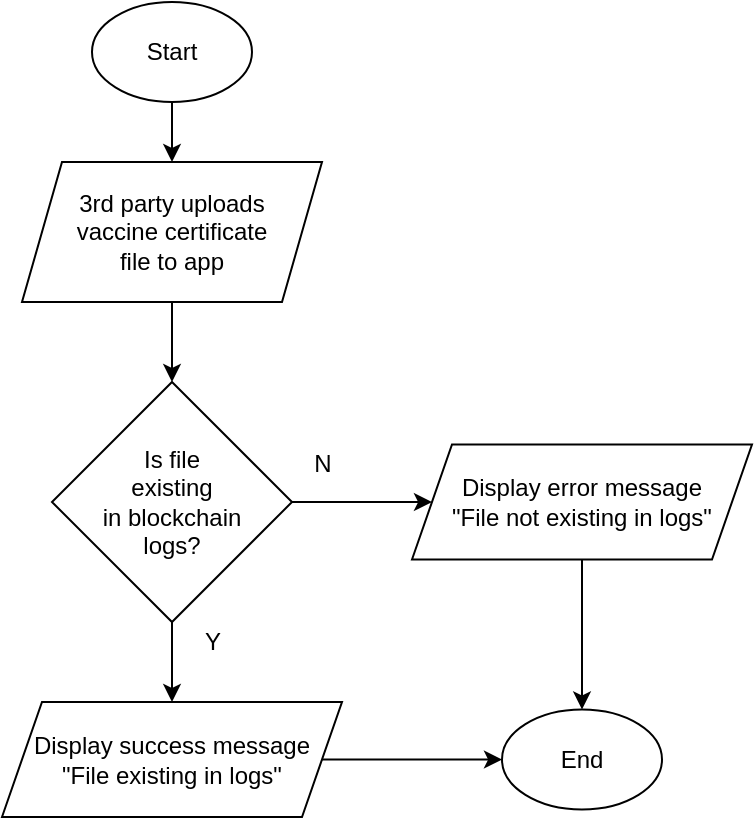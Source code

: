 <mxfile version="17.4.4" type="device"><diagram id="d-iW0cOQq292xPrmudJ2" name="Page-1"><mxGraphModel dx="960" dy="587" grid="1" gridSize="10" guides="1" tooltips="1" connect="1" arrows="1" fold="1" page="1" pageScale="1" pageWidth="827" pageHeight="1169" math="0" shadow="0"><root><mxCell id="0"/><mxCell id="1" parent="0"/><mxCell id="QqKmkqi1TbHHrgyejZdS-8" value="" style="edgeStyle=orthogonalEdgeStyle;rounded=0;orthogonalLoop=1;jettySize=auto;html=1;" edge="1" parent="1" source="QqKmkqi1TbHHrgyejZdS-1" target="QqKmkqi1TbHHrgyejZdS-2"><mxGeometry relative="1" as="geometry"/></mxCell><mxCell id="QqKmkqi1TbHHrgyejZdS-1" value="Start" style="ellipse;whiteSpace=wrap;html=1;" vertex="1" parent="1"><mxGeometry x="120" y="120" width="80" height="50" as="geometry"/></mxCell><mxCell id="QqKmkqi1TbHHrgyejZdS-9" value="" style="edgeStyle=orthogonalEdgeStyle;rounded=0;orthogonalLoop=1;jettySize=auto;html=1;" edge="1" parent="1" source="QqKmkqi1TbHHrgyejZdS-2" target="QqKmkqi1TbHHrgyejZdS-3"><mxGeometry relative="1" as="geometry"/></mxCell><mxCell id="QqKmkqi1TbHHrgyejZdS-2" value="3rd party uploads&lt;br&gt;vaccine certificate&lt;br&gt;file to app" style="shape=parallelogram;perimeter=parallelogramPerimeter;whiteSpace=wrap;html=1;fixedSize=1;" vertex="1" parent="1"><mxGeometry x="85" y="200" width="150" height="70" as="geometry"/></mxCell><mxCell id="QqKmkqi1TbHHrgyejZdS-10" value="" style="edgeStyle=orthogonalEdgeStyle;rounded=0;orthogonalLoop=1;jettySize=auto;html=1;" edge="1" parent="1" source="QqKmkqi1TbHHrgyejZdS-3" target="QqKmkqi1TbHHrgyejZdS-6"><mxGeometry relative="1" as="geometry"/></mxCell><mxCell id="QqKmkqi1TbHHrgyejZdS-11" value="" style="edgeStyle=orthogonalEdgeStyle;rounded=0;orthogonalLoop=1;jettySize=auto;html=1;" edge="1" parent="1" source="QqKmkqi1TbHHrgyejZdS-3" target="QqKmkqi1TbHHrgyejZdS-4"><mxGeometry relative="1" as="geometry"/></mxCell><mxCell id="QqKmkqi1TbHHrgyejZdS-3" value="Is file&lt;br&gt;existing&lt;br&gt;in blockchain&lt;br&gt;logs?" style="rhombus;whiteSpace=wrap;html=1;" vertex="1" parent="1"><mxGeometry x="100" y="310" width="120" height="120" as="geometry"/></mxCell><mxCell id="QqKmkqi1TbHHrgyejZdS-12" value="" style="edgeStyle=orthogonalEdgeStyle;rounded=0;orthogonalLoop=1;jettySize=auto;html=1;" edge="1" parent="1" source="QqKmkqi1TbHHrgyejZdS-4" target="QqKmkqi1TbHHrgyejZdS-7"><mxGeometry relative="1" as="geometry"/></mxCell><mxCell id="QqKmkqi1TbHHrgyejZdS-4" value="Display error message&lt;br&gt;&quot;File not existing in logs&quot;" style="shape=parallelogram;perimeter=parallelogramPerimeter;whiteSpace=wrap;html=1;fixedSize=1;" vertex="1" parent="1"><mxGeometry x="280" y="341.25" width="170" height="57.5" as="geometry"/></mxCell><mxCell id="QqKmkqi1TbHHrgyejZdS-13" value="" style="edgeStyle=orthogonalEdgeStyle;rounded=0;orthogonalLoop=1;jettySize=auto;html=1;" edge="1" parent="1" source="QqKmkqi1TbHHrgyejZdS-6" target="QqKmkqi1TbHHrgyejZdS-7"><mxGeometry relative="1" as="geometry"/></mxCell><mxCell id="QqKmkqi1TbHHrgyejZdS-6" value="Display success message&lt;br&gt;&quot;File existing in logs&quot;" style="shape=parallelogram;perimeter=parallelogramPerimeter;whiteSpace=wrap;html=1;fixedSize=1;" vertex="1" parent="1"><mxGeometry x="75" y="470" width="170" height="57.5" as="geometry"/></mxCell><mxCell id="QqKmkqi1TbHHrgyejZdS-7" value="End" style="ellipse;whiteSpace=wrap;html=1;" vertex="1" parent="1"><mxGeometry x="325" y="473.75" width="80" height="50" as="geometry"/></mxCell><mxCell id="QqKmkqi1TbHHrgyejZdS-14" value="N" style="text;html=1;align=center;verticalAlign=middle;resizable=0;points=[];autosize=1;strokeColor=none;fillColor=none;" vertex="1" parent="1"><mxGeometry x="225" y="341.25" width="20" height="20" as="geometry"/></mxCell><mxCell id="QqKmkqi1TbHHrgyejZdS-15" value="Y" style="text;html=1;align=center;verticalAlign=middle;resizable=0;points=[];autosize=1;strokeColor=none;fillColor=none;" vertex="1" parent="1"><mxGeometry x="170" y="430" width="20" height="20" as="geometry"/></mxCell></root></mxGraphModel></diagram></mxfile>